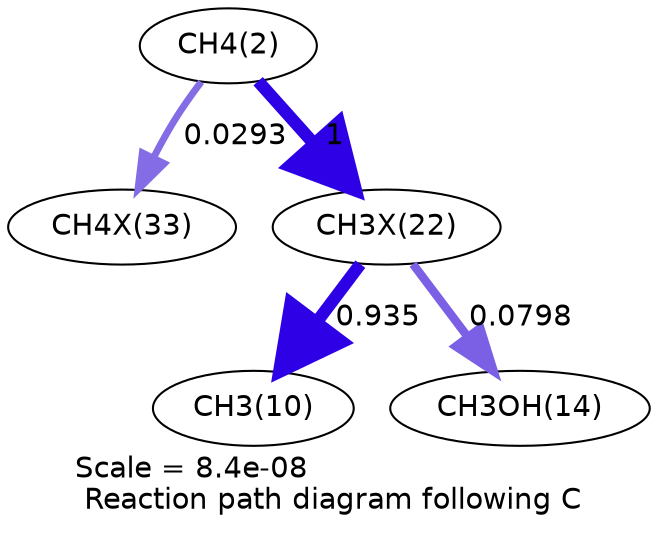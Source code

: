 digraph reaction_paths {
center=1;
s4 -> s42[fontname="Helvetica", penwidth=3.33, arrowsize=1.67, color="0.7, 0.529, 0.9"
, label=" 0.0293"];
s4 -> s37[fontname="Helvetica", penwidth=6, arrowsize=3, color="0.7, 1.5, 0.9"
, label=" 1"];
s37 -> s12[fontname="Helvetica", penwidth=5.95, arrowsize=2.97, color="0.7, 1.43, 0.9"
, label=" 0.935"];
s37 -> s16[fontname="Helvetica", penwidth=4.09, arrowsize=2.05, color="0.7, 0.58, 0.9"
, label=" 0.0798"];
s4 [ fontname="Helvetica", label="CH4(2)"];
s12 [ fontname="Helvetica", label="CH3(10)"];
s16 [ fontname="Helvetica", label="CH3OH(14)"];
s37 [ fontname="Helvetica", label="CH3X(22)"];
s42 [ fontname="Helvetica", label="CH4X(33)"];
 label = "Scale = 8.4e-08\l Reaction path diagram following C";
 fontname = "Helvetica";
}
